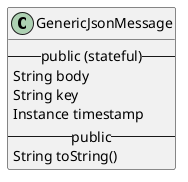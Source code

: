 @startuml
class GenericJsonMessage  {
  -- public (stateful) --
  String body
  String key
  Instance timestamp
  -- public --
  String toString()
}
@enduml

